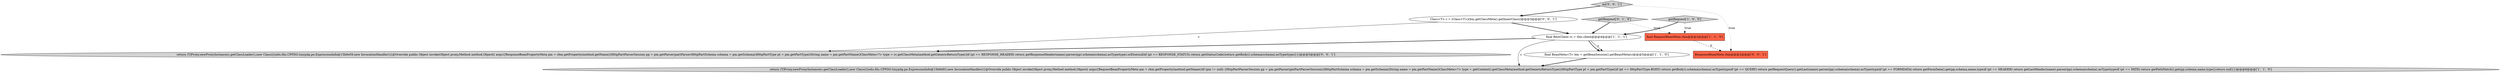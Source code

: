 digraph {
2 [style = filled, label = "getRequest['1', '0', '0']", fillcolor = lightgray, shape = diamond image = "AAA0AAABBB1BBB"];
0 [style = filled, label = "final RequestBeanMeta rbm@@@2@@@['1', '1', '0']", fillcolor = tomato, shape = box image = "AAA0AAABBB1BBB"];
5 [style = filled, label = "getRequest['0', '1', '0']", fillcolor = lightgray, shape = diamond image = "AAA0AAABBB2BBB"];
7 [style = filled, label = "ResponseBeanMeta rbm@@@2@@@['0', '0', '1']", fillcolor = tomato, shape = box image = "AAA0AAABBB3BBB"];
9 [style = filled, label = "return (T)Proxy.newProxyInstance(c.getClassLoader(),new Class((((edu.fdu.CPPDG.tinypdg.pe.ExpressionInfo@15b9e59,new InvocationHandler(){@Override public Object invoke(Object proxy,Method method,Object(( args){ResponseBeanPropertyMeta pm = rbm.getProperty(method.getName())HttpPartParserSession pp = pm.getParser(partParser)HttpPartSchema schema = pm.getSchema()HttpPartType pt = pm.getPartType()String name = pm.getPartName()ClassMeta<?> type = rc.getClassMeta(method.getGenericReturnType())if (pt == RESPONSE_HEADER) return getResponseHeader(name).parser(pp).schema(schema).asType(type).orElse(null)if (pt == RESPONSE_STATUS) return getStatusCode()return getBody().schema(schema).asType(type)}})@@@5@@@['0', '0', '1']", fillcolor = lightgray, shape = ellipse image = "AAA0AAABBB3BBB"];
6 [style = filled, label = "Class<T> c = (Class<T>)rbm.getClassMeta().getInnerClass()@@@3@@@['0', '0', '1']", fillcolor = white, shape = ellipse image = "AAA0AAABBB3BBB"];
1 [style = filled, label = "final BeanMeta<T> bm = getBeanSession().getBeanMeta(c)@@@5@@@['1', '1', '0']", fillcolor = white, shape = ellipse image = "AAA0AAABBB1BBB"];
4 [style = filled, label = "final RestClient rc = this.client@@@4@@@['1', '1', '1']", fillcolor = white, shape = ellipse image = "AAA0AAABBB1BBB"];
8 [style = filled, label = "as['0', '0', '1']", fillcolor = lightgray, shape = diamond image = "AAA0AAABBB3BBB"];
3 [style = filled, label = "return (T)Proxy.newProxyInstance(c.getClassLoader(),new Class((((edu.fdu.CPPDG.tinypdg.pe.ExpressionInfo@15b9d93,new InvocationHandler(){@Override public Object invoke(Object proxy,Method method,Object(( args){RequestBeanPropertyMeta pm = rbm.getProperty(method.getName())if (pm != null) {HttpPartParserSession pp = pm.getParser(getPartParserSession())HttpPartSchema schema = pm.getSchema()String name = pm.getPartName()ClassMeta<?> type = getContext().getClassMeta(method.getGenericReturnType())HttpPartType pt = pm.getPartType()if (pt == HttpPartType.BODY) return getBody().schema(schema).asType(type)if (pt == QUERY) return getRequestQuery().getLast(name).parser(pp).schema(schema).asType(type)if (pt == FORMDATA) return getFormData().get(pp,schema,name,type)if (pt == HEADER) return getLastHeader(name).parser(pp).schema(schema).asType(type)if (pt == PATH) return getPathMatch().get(pp,schema,name,type)}return null}})@@@6@@@['1', '1', '0']", fillcolor = lightgray, shape = ellipse image = "AAA0AAABBB1BBB"];
5->0 [style = dotted, label="true"];
4->3 [style = solid, label="c"];
1->3 [style = bold, label=""];
0->7 [style = dashed, label="0"];
2->0 [style = dotted, label="true"];
2->4 [style = bold, label=""];
8->6 [style = bold, label=""];
6->4 [style = bold, label=""];
6->9 [style = solid, label="c"];
4->9 [style = bold, label=""];
8->7 [style = dotted, label="true"];
4->1 [style = solid, label="c"];
5->4 [style = bold, label=""];
4->1 [style = bold, label=""];
}

